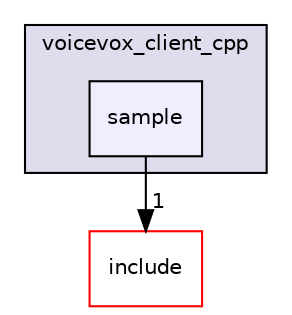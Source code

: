 digraph "sample" {
  compound=true
  node [ fontsize="10", fontname="Helvetica"];
  edge [ labelfontsize="10", labelfontname="Helvetica"];
  subgraph clusterdir_c0642729247b66af8e1f7cbefae5b919 {
    graph [ bgcolor="#ddddee", pencolor="black", label="voicevox_client_cpp" fontname="Helvetica", fontsize="10", URL="dir_c0642729247b66af8e1f7cbefae5b919.html"]
  dir_664b77a43bc06fa39db15eb61f0df88d [shape=box, label="sample", style="filled", fillcolor="#eeeeff", pencolor="black", URL="dir_664b77a43bc06fa39db15eb61f0df88d.html"];
  }
  dir_d44c64559bbebec7f509842c48db8b23 [shape=box label="include" fillcolor="white" style="filled" color="red" URL="dir_d44c64559bbebec7f509842c48db8b23.html"];
  dir_664b77a43bc06fa39db15eb61f0df88d->dir_d44c64559bbebec7f509842c48db8b23 [headlabel="1", labeldistance=1.5 headhref="dir_000004_000000.html"];
}
